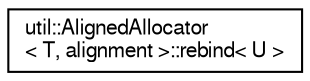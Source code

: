 digraph "Graphical Class Hierarchy"
{
  edge [fontname="FreeSans",fontsize="10",labelfontname="FreeSans",labelfontsize="10"];
  node [fontname="FreeSans",fontsize="10",shape=record];
  rankdir="LR";
  Node0 [label="util::AlignedAllocator\l\< T, alignment \>::rebind\< U \>",height=0.2,width=0.4,color="black", fillcolor="white", style="filled",URL="$structutil_1_1_aligned_allocator_1_1rebind.html"];
}
